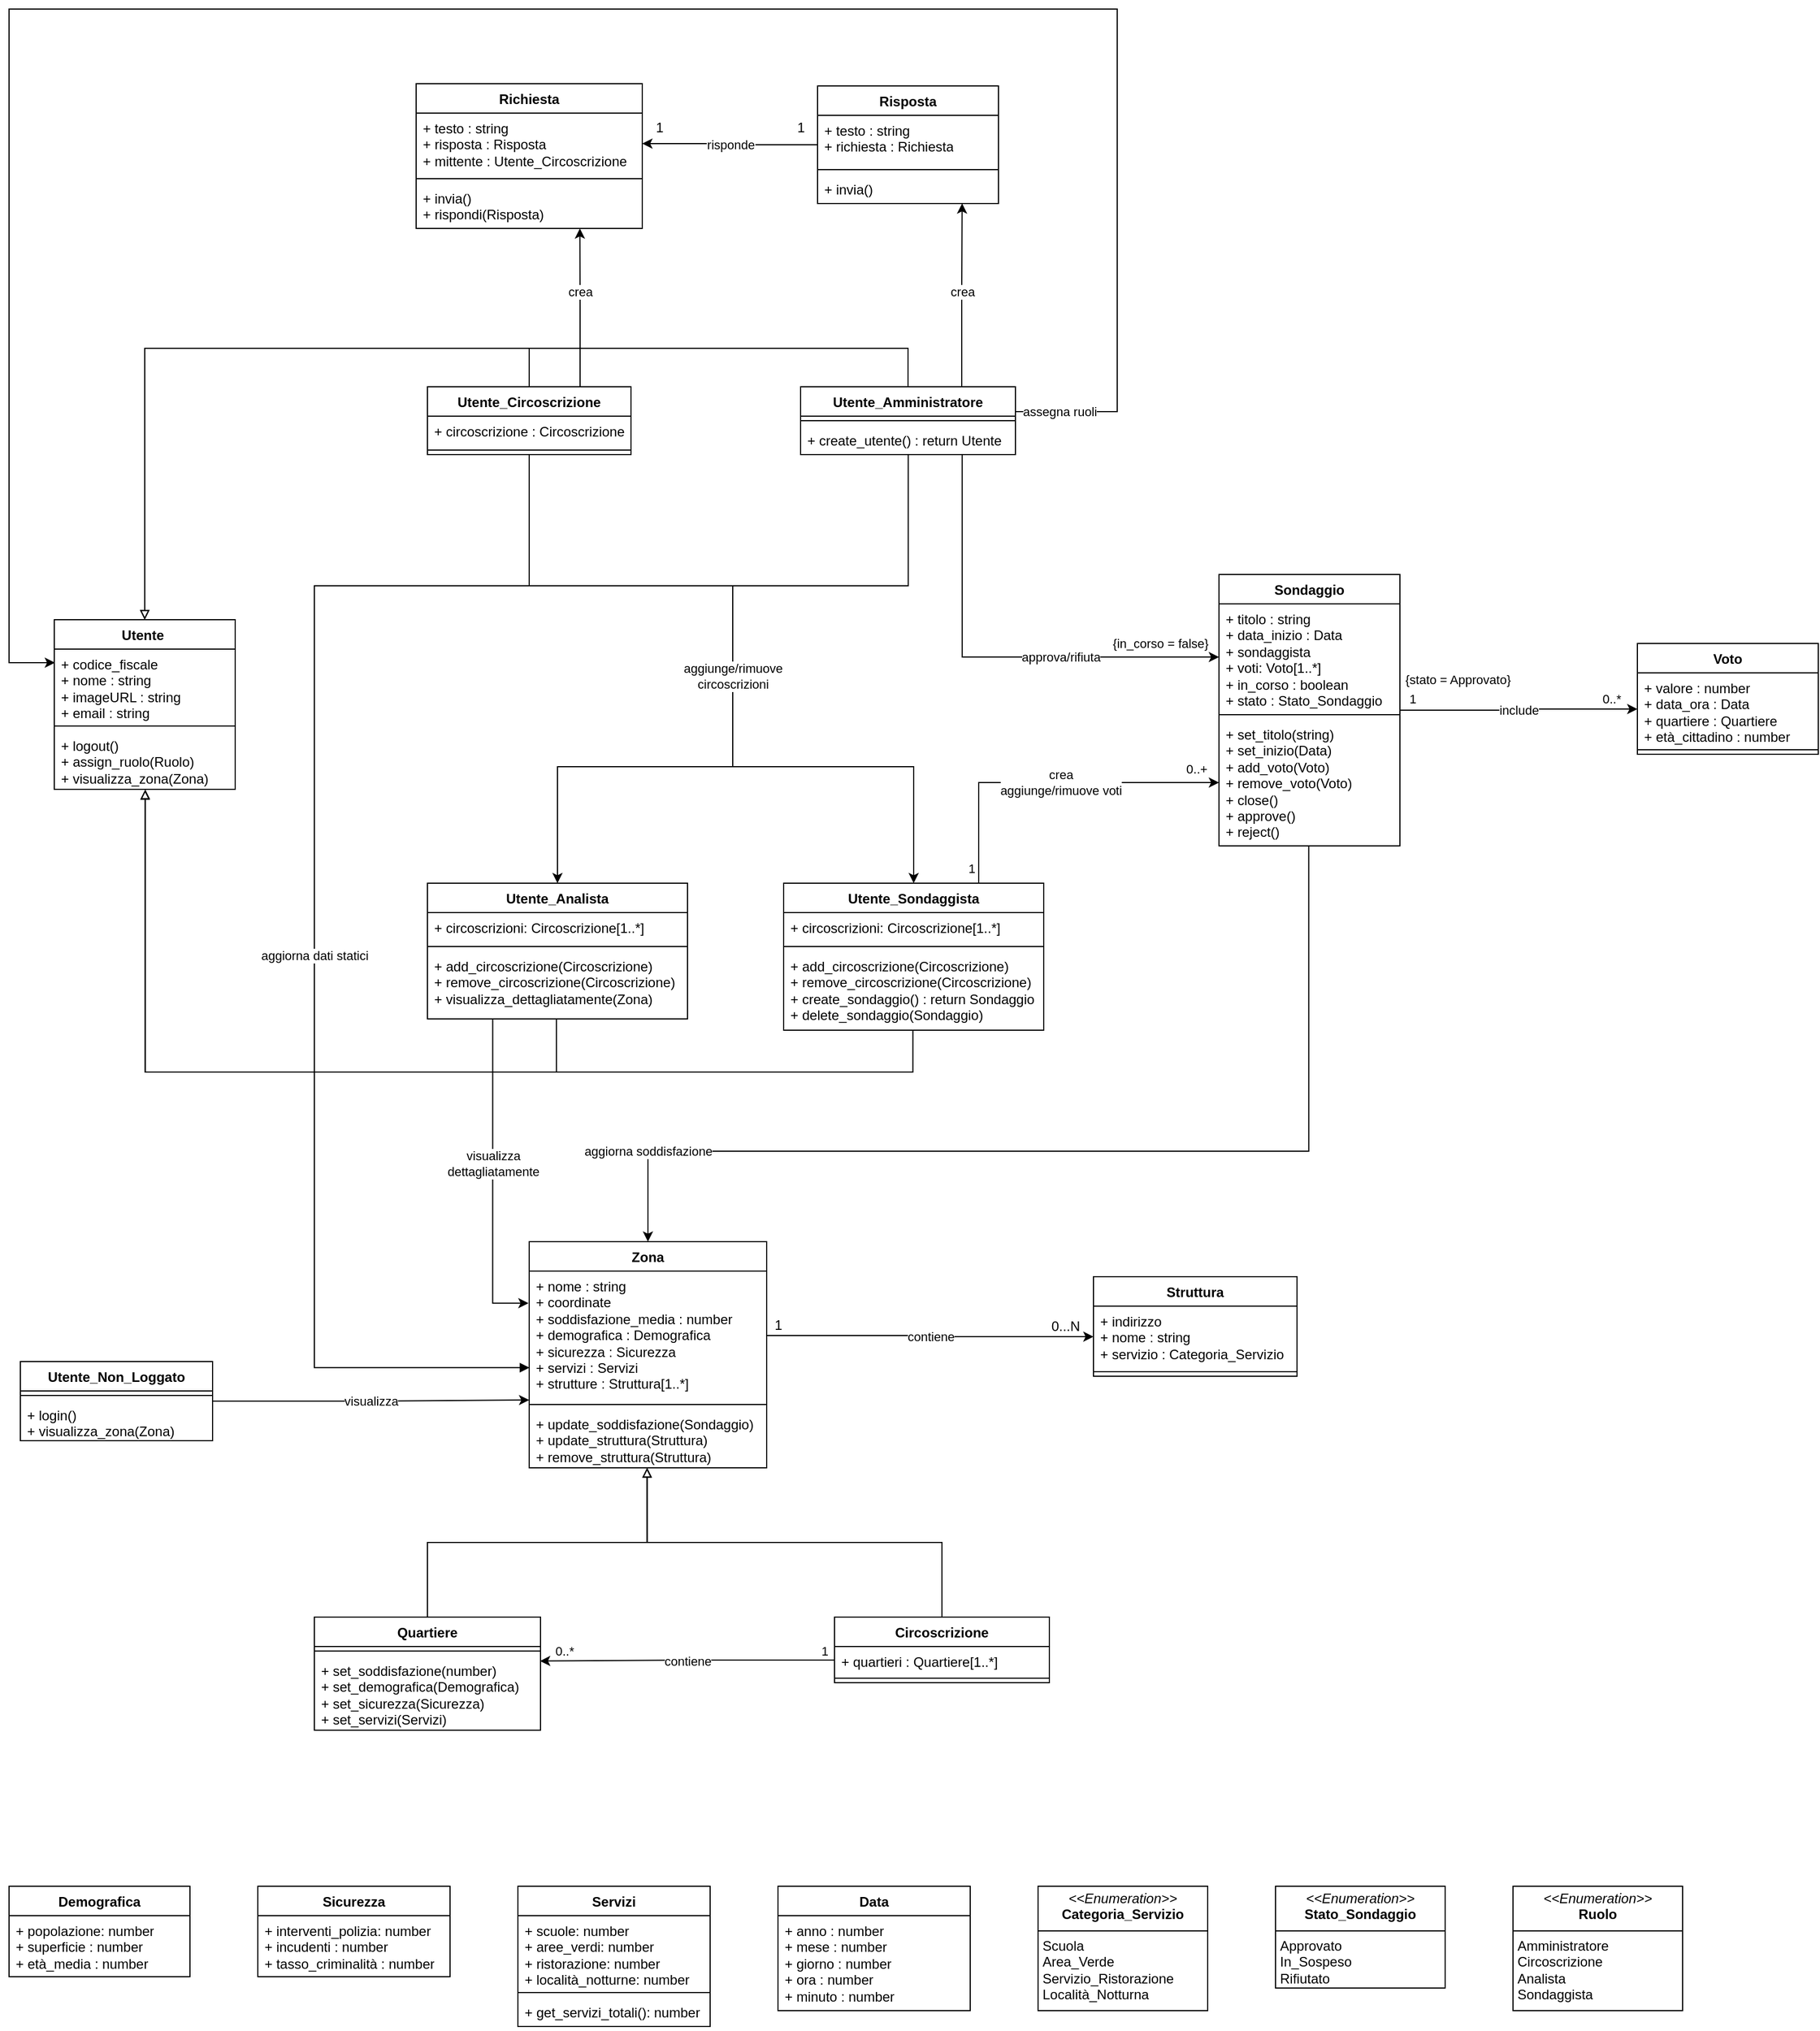 <mxfile version="26.0.11">
  <diagram name="Page-1" id="PLHEX14s0yR5wj9dEpjZ">
    <mxGraphModel dx="2852" dy="1562" grid="1" gridSize="10" guides="1" tooltips="1" connect="1" arrows="1" fold="1" page="1" pageScale="1" pageWidth="2339" pageHeight="3300" background="#ffffff" math="0" shadow="0">
      <root>
        <mxCell id="0" />
        <mxCell id="1" parent="0" />
        <mxCell id="chuGA78F28cxGPpsPuDr-1" style="edgeStyle=orthogonalEdgeStyle;rounded=0;orthogonalLoop=1;jettySize=auto;html=1;entryX=0.5;entryY=0;entryDx=0;entryDy=0;startArrow=block;startFill=0;endArrow=none;endFill=0;" parent="1" source="RidJvcQYEvCWUVDWe50Y-5" target="Lnp6TW67bfk-wFxMHtYv-6" edge="1">
          <mxGeometry relative="1" as="geometry">
            <Array as="points">
              <mxPoint x="490" y="700" />
              <mxPoint x="1165" y="700" />
            </Array>
          </mxGeometry>
        </mxCell>
        <mxCell id="chuGA78F28cxGPpsPuDr-2" style="edgeStyle=orthogonalEdgeStyle;rounded=0;orthogonalLoop=1;jettySize=auto;html=1;entryX=0.5;entryY=0;entryDx=0;entryDy=0;startArrow=block;startFill=0;endArrow=none;endFill=0;" parent="1" source="RidJvcQYEvCWUVDWe50Y-5" target="Lnp6TW67bfk-wFxMHtYv-10" edge="1">
          <mxGeometry relative="1" as="geometry">
            <Array as="points">
              <mxPoint x="490" y="700" />
              <mxPoint x="830" y="700" />
            </Array>
          </mxGeometry>
        </mxCell>
        <mxCell id="chuGA78F28cxGPpsPuDr-7" style="edgeStyle=orthogonalEdgeStyle;rounded=0;orthogonalLoop=1;jettySize=auto;html=1;endArrow=none;endFill=0;startArrow=block;startFill=0;exitX=0.502;exitY=1.011;exitDx=0;exitDy=0;exitPerimeter=0;entryX=0.497;entryY=0.997;entryDx=0;entryDy=0;entryPerimeter=0;" parent="1" source="RidJvcQYEvCWUVDWe50Y-8" target="RidJvcQYEvCWUVDWe50Y-42" edge="1">
          <mxGeometry relative="1" as="geometry">
            <mxPoint x="1170" y="1380" as="targetPoint" />
            <Array as="points">
              <mxPoint x="490" y="1340" />
              <mxPoint x="1169" y="1340" />
            </Array>
          </mxGeometry>
        </mxCell>
        <mxCell id="RidJvcQYEvCWUVDWe50Y-5" value="Utente&amp;nbsp;" style="swimlane;fontStyle=1;align=center;verticalAlign=top;childLayout=stackLayout;horizontal=1;startSize=26;horizontalStack=0;resizeParent=1;resizeParentMax=0;resizeLast=0;collapsible=1;marginBottom=0;whiteSpace=wrap;html=1;" parent="1" vertex="1">
          <mxGeometry x="410" y="940" width="160" height="150" as="geometry">
            <mxRectangle x="260" y="770" width="100" height="30" as="alternateBounds" />
          </mxGeometry>
        </mxCell>
        <mxCell id="RidJvcQYEvCWUVDWe50Y-6" value="&lt;div&gt;+ codice_fiscale&lt;/div&gt;&lt;div&gt;+ nome : string&lt;/div&gt;+ imageURL : string&lt;div&gt;+ email : string&lt;/div&gt;" style="text;strokeColor=none;fillColor=none;align=left;verticalAlign=top;spacingLeft=4;spacingRight=4;overflow=hidden;rotatable=0;points=[[0,0.5],[1,0.5]];portConstraint=eastwest;whiteSpace=wrap;html=1;" parent="RidJvcQYEvCWUVDWe50Y-5" vertex="1">
          <mxGeometry y="26" width="160" height="64" as="geometry" />
        </mxCell>
        <mxCell id="RidJvcQYEvCWUVDWe50Y-7" value="" style="line;strokeWidth=1;fillColor=none;align=left;verticalAlign=middle;spacingTop=-1;spacingLeft=3;spacingRight=3;rotatable=0;labelPosition=right;points=[];portConstraint=eastwest;strokeColor=inherit;" parent="RidJvcQYEvCWUVDWe50Y-5" vertex="1">
          <mxGeometry y="90" width="160" height="8" as="geometry" />
        </mxCell>
        <mxCell id="RidJvcQYEvCWUVDWe50Y-8" value="+ logout()&lt;div&gt;+ assign_ruolo(Ruolo)&lt;/div&gt;&lt;div&gt;+ visualizza_zona(Zona)&lt;/div&gt;" style="text;strokeColor=none;fillColor=none;align=left;verticalAlign=top;spacingLeft=4;spacingRight=4;overflow=hidden;rotatable=0;points=[[0,0.5],[1,0.5]];portConstraint=eastwest;whiteSpace=wrap;html=1;" parent="RidJvcQYEvCWUVDWe50Y-5" vertex="1">
          <mxGeometry y="98" width="160" height="52" as="geometry" />
        </mxCell>
        <mxCell id="RidJvcQYEvCWUVDWe50Y-68" value="include" style="edgeStyle=orthogonalEdgeStyle;rounded=0;orthogonalLoop=1;jettySize=auto;html=1;entryX=0;entryY=0.5;entryDx=0;entryDy=0;" parent="1" source="RidJvcQYEvCWUVDWe50Y-9" target="RidJvcQYEvCWUVDWe50Y-26" edge="1">
          <mxGeometry x="-0.0" relative="1" as="geometry">
            <mxPoint as="offset" />
          </mxGeometry>
        </mxCell>
        <mxCell id="chuGA78F28cxGPpsPuDr-65" value="0..*" style="edgeLabel;html=1;align=center;verticalAlign=middle;resizable=0;points=[];" parent="RidJvcQYEvCWUVDWe50Y-68" vertex="1" connectable="0">
          <mxGeometry x="0.845" y="1" relative="1" as="geometry">
            <mxPoint x="-7" y="-8" as="offset" />
          </mxGeometry>
        </mxCell>
        <mxCell id="chuGA78F28cxGPpsPuDr-66" value="1" style="edgeLabel;html=1;align=center;verticalAlign=middle;resizable=0;points=[];" parent="RidJvcQYEvCWUVDWe50Y-68" vertex="1" connectable="0">
          <mxGeometry x="-0.862" y="2" relative="1" as="geometry">
            <mxPoint x="-4" y="-8" as="offset" />
          </mxGeometry>
        </mxCell>
        <mxCell id="Lnp6TW67bfk-wFxMHtYv-61" value="aggiorna soddisfazione" style="edgeStyle=orthogonalEdgeStyle;rounded=0;orthogonalLoop=1;jettySize=auto;html=1;exitX=0.496;exitY=0.999;exitDx=0;exitDy=0;exitPerimeter=0;" parent="1" source="RidJvcQYEvCWUVDWe50Y-12" target="Lnp6TW67bfk-wFxMHtYv-14" edge="1">
          <mxGeometry x="0.829" relative="1" as="geometry">
            <Array as="points">
              <mxPoint x="1519" y="1410" />
              <mxPoint x="935" y="1410" />
            </Array>
            <mxPoint as="offset" />
          </mxGeometry>
        </mxCell>
        <mxCell id="chuGA78F28cxGPpsPuDr-18" value="{stato = Approvato}" style="edgeLabel;html=1;align=center;verticalAlign=middle;resizable=0;points=[];" parent="Lnp6TW67bfk-wFxMHtYv-61" vertex="1" connectable="0">
          <mxGeometry x="0.77" y="1" relative="1" as="geometry">
            <mxPoint x="688" y="-418" as="offset" />
          </mxGeometry>
        </mxCell>
        <mxCell id="RidJvcQYEvCWUVDWe50Y-9" value="Sondaggio" style="swimlane;fontStyle=1;align=center;verticalAlign=top;childLayout=stackLayout;horizontal=1;startSize=26;horizontalStack=0;resizeParent=1;resizeParentMax=0;resizeLast=0;collapsible=1;marginBottom=0;whiteSpace=wrap;html=1;" parent="1" vertex="1">
          <mxGeometry x="1440" y="900" width="160" height="240" as="geometry" />
        </mxCell>
        <mxCell id="RidJvcQYEvCWUVDWe50Y-10" value="+ titolo : string&lt;div&gt;+ data_inizio : Data&lt;/div&gt;&lt;div&gt;+ sondaggista&lt;/div&gt;&lt;div&gt;+ voti: Voto[1..*]&lt;/div&gt;&lt;div&gt;+ in_corso : boolean&lt;/div&gt;&lt;div&gt;+ stato : Stato_Sondaggio&lt;/div&gt;" style="text;strokeColor=none;fillColor=none;align=left;verticalAlign=top;spacingLeft=4;spacingRight=4;overflow=hidden;rotatable=0;points=[[0,0.5],[1,0.5]];portConstraint=eastwest;whiteSpace=wrap;html=1;" parent="RidJvcQYEvCWUVDWe50Y-9" vertex="1">
          <mxGeometry y="26" width="160" height="94" as="geometry" />
        </mxCell>
        <mxCell id="RidJvcQYEvCWUVDWe50Y-11" value="" style="line;strokeWidth=1;fillColor=none;align=left;verticalAlign=middle;spacingTop=-1;spacingLeft=3;spacingRight=3;rotatable=0;labelPosition=right;points=[];portConstraint=eastwest;strokeColor=inherit;" parent="RidJvcQYEvCWUVDWe50Y-9" vertex="1">
          <mxGeometry y="120" width="160" height="8" as="geometry" />
        </mxCell>
        <mxCell id="RidJvcQYEvCWUVDWe50Y-12" value="+ set_titolo(string)&lt;div&gt;+ set_inizio(Data)&lt;/div&gt;&lt;div&gt;+ add_voto(Voto)&lt;/div&gt;&lt;div&gt;+ remove_voto(Voto)&lt;/div&gt;&lt;div&gt;+ close()&lt;/div&gt;&lt;div&gt;+ approve()&lt;/div&gt;&lt;div&gt;+ reject()&lt;/div&gt;" style="text;strokeColor=none;fillColor=none;align=left;verticalAlign=top;spacingLeft=4;spacingRight=4;overflow=hidden;rotatable=0;points=[[0,0.5],[1,0.5]];portConstraint=eastwest;whiteSpace=wrap;html=1;" parent="RidJvcQYEvCWUVDWe50Y-9" vertex="1">
          <mxGeometry y="128" width="160" height="112" as="geometry" />
        </mxCell>
        <mxCell id="RidJvcQYEvCWUVDWe50Y-48" value="contiene" style="edgeStyle=orthogonalEdgeStyle;rounded=0;orthogonalLoop=1;jettySize=auto;html=1;entryX=0;entryY=0.5;entryDx=0;entryDy=0;exitX=1;exitY=0.5;exitDx=0;exitDy=0;" parent="1" source="Lnp6TW67bfk-wFxMHtYv-15" target="Lnp6TW67bfk-wFxMHtYv-19" edge="1">
          <mxGeometry relative="1" as="geometry" />
        </mxCell>
        <mxCell id="RidJvcQYEvCWUVDWe50Y-17" value="Quartiere" style="swimlane;fontStyle=1;align=center;verticalAlign=top;childLayout=stackLayout;horizontal=1;startSize=26;horizontalStack=0;resizeParent=1;resizeParentMax=0;resizeLast=0;collapsible=1;marginBottom=0;whiteSpace=wrap;html=1;" parent="1" vertex="1">
          <mxGeometry x="640" y="1822" width="200" height="100" as="geometry" />
        </mxCell>
        <mxCell id="RidJvcQYEvCWUVDWe50Y-19" value="" style="line;strokeWidth=1;fillColor=none;align=left;verticalAlign=middle;spacingTop=-1;spacingLeft=3;spacingRight=3;rotatable=0;labelPosition=right;points=[];portConstraint=eastwest;strokeColor=inherit;" parent="RidJvcQYEvCWUVDWe50Y-17" vertex="1">
          <mxGeometry y="26" width="200" height="8" as="geometry" />
        </mxCell>
        <mxCell id="RidJvcQYEvCWUVDWe50Y-20" value="&lt;div&gt;+ set_soddisfazione(number)&lt;/div&gt;&lt;div&gt;+ set_demografica(Demografica)&lt;/div&gt;&lt;div&gt;+ set_sicurezza(Sicurezza)&lt;/div&gt;&lt;div&gt;+ set_servizi(Servizi)&lt;/div&gt;" style="text;strokeColor=none;fillColor=none;align=left;verticalAlign=top;spacingLeft=4;spacingRight=4;overflow=hidden;rotatable=0;points=[[0,0.5],[1,0.5]];portConstraint=eastwest;whiteSpace=wrap;html=1;" parent="RidJvcQYEvCWUVDWe50Y-17" vertex="1">
          <mxGeometry y="34" width="200" height="66" as="geometry" />
        </mxCell>
        <mxCell id="RidJvcQYEvCWUVDWe50Y-21" value="Circoscrizione" style="swimlane;fontStyle=1;align=center;verticalAlign=top;childLayout=stackLayout;horizontal=1;startSize=26;horizontalStack=0;resizeParent=1;resizeParentMax=0;resizeLast=0;collapsible=1;marginBottom=0;whiteSpace=wrap;html=1;" parent="1" vertex="1">
          <mxGeometry x="1100" y="1822" width="190" height="58" as="geometry">
            <mxRectangle x="1730" y="660" width="120" height="30" as="alternateBounds" />
          </mxGeometry>
        </mxCell>
        <mxCell id="RidJvcQYEvCWUVDWe50Y-22" value="&lt;div&gt;+ quartieri : Quartiere[1..*]&lt;br&gt;&lt;div&gt;&lt;br&gt;&lt;/div&gt;&lt;/div&gt;" style="text;strokeColor=none;fillColor=none;align=left;verticalAlign=top;spacingLeft=4;spacingRight=4;overflow=hidden;rotatable=0;points=[[0,0.5],[1,0.5]];portConstraint=eastwest;whiteSpace=wrap;html=1;" parent="RidJvcQYEvCWUVDWe50Y-21" vertex="1">
          <mxGeometry y="26" width="190" height="24" as="geometry" />
        </mxCell>
        <mxCell id="RidJvcQYEvCWUVDWe50Y-23" value="" style="line;strokeWidth=1;fillColor=none;align=left;verticalAlign=middle;spacingTop=-1;spacingLeft=3;spacingRight=3;rotatable=0;labelPosition=right;points=[];portConstraint=eastwest;strokeColor=inherit;" parent="RidJvcQYEvCWUVDWe50Y-21" vertex="1">
          <mxGeometry y="50" width="190" height="8" as="geometry" />
        </mxCell>
        <mxCell id="RidJvcQYEvCWUVDWe50Y-25" value="Voto" style="swimlane;fontStyle=1;align=center;verticalAlign=top;childLayout=stackLayout;horizontal=1;startSize=26;horizontalStack=0;resizeParent=1;resizeParentMax=0;resizeLast=0;collapsible=1;marginBottom=0;whiteSpace=wrap;html=1;" parent="1" vertex="1">
          <mxGeometry x="1810" y="961" width="160" height="98" as="geometry" />
        </mxCell>
        <mxCell id="RidJvcQYEvCWUVDWe50Y-26" value="+ valore : number&lt;div&gt;+ data_ora : Data&lt;br&gt;&lt;div&gt;+ quartiere : Quartiere&lt;br&gt;&lt;div&gt;+ età_cittadino : number&lt;/div&gt;&lt;/div&gt;&lt;/div&gt;" style="text;strokeColor=none;fillColor=none;align=left;verticalAlign=top;spacingLeft=4;spacingRight=4;overflow=hidden;rotatable=0;points=[[0,0.5],[1,0.5]];portConstraint=eastwest;whiteSpace=wrap;html=1;" parent="RidJvcQYEvCWUVDWe50Y-25" vertex="1">
          <mxGeometry y="26" width="160" height="64" as="geometry" />
        </mxCell>
        <mxCell id="RidJvcQYEvCWUVDWe50Y-27" value="" style="line;strokeWidth=1;fillColor=none;align=left;verticalAlign=middle;spacingTop=-1;spacingLeft=3;spacingRight=3;rotatable=0;labelPosition=right;points=[];portConstraint=eastwest;strokeColor=inherit;" parent="RidJvcQYEvCWUVDWe50Y-25" vertex="1">
          <mxGeometry y="90" width="160" height="8" as="geometry" />
        </mxCell>
        <mxCell id="chuGA78F28cxGPpsPuDr-69" value="visualizza&lt;div&gt;dettagliatamente&lt;/div&gt;" style="edgeStyle=orthogonalEdgeStyle;rounded=0;orthogonalLoop=1;jettySize=auto;html=1;entryX=-0.003;entryY=0.249;entryDx=0;entryDy=0;exitX=0.251;exitY=1.003;exitDx=0;exitDy=0;exitPerimeter=0;entryPerimeter=0;" parent="1" source="RidJvcQYEvCWUVDWe50Y-38" target="Lnp6TW67bfk-wFxMHtYv-15" edge="1">
          <mxGeometry x="-0.097" relative="1" as="geometry">
            <mxPoint x="800" y="1300" as="sourcePoint" />
            <mxPoint as="offset" />
          </mxGeometry>
        </mxCell>
        <mxCell id="RidJvcQYEvCWUVDWe50Y-35" value="Utente_Analista" style="swimlane;fontStyle=1;align=center;verticalAlign=top;childLayout=stackLayout;horizontal=1;startSize=26;horizontalStack=0;resizeParent=1;resizeParentMax=0;resizeLast=0;collapsible=1;marginBottom=0;whiteSpace=wrap;html=1;" parent="1" vertex="1">
          <mxGeometry x="740" y="1173" width="230" height="120" as="geometry" />
        </mxCell>
        <mxCell id="RidJvcQYEvCWUVDWe50Y-36" value="+ circoscrizioni: Circoscrizione[1..*]" style="text;strokeColor=none;fillColor=none;align=left;verticalAlign=top;spacingLeft=4;spacingRight=4;overflow=hidden;rotatable=0;points=[[0,0.5],[1,0.5]];portConstraint=eastwest;whiteSpace=wrap;html=1;" parent="RidJvcQYEvCWUVDWe50Y-35" vertex="1">
          <mxGeometry y="26" width="230" height="26" as="geometry" />
        </mxCell>
        <mxCell id="RidJvcQYEvCWUVDWe50Y-37" value="" style="line;strokeWidth=1;fillColor=none;align=left;verticalAlign=middle;spacingTop=-1;spacingLeft=3;spacingRight=3;rotatable=0;labelPosition=right;points=[];portConstraint=eastwest;strokeColor=inherit;" parent="RidJvcQYEvCWUVDWe50Y-35" vertex="1">
          <mxGeometry y="52" width="230" height="8" as="geometry" />
        </mxCell>
        <mxCell id="RidJvcQYEvCWUVDWe50Y-38" value="+ add_circoscrizione(Circoscrizione)&lt;div&gt;+ remove_circoscrizione(Circoscrizione)&lt;/div&gt;&lt;div&gt;+ visualizza_dettagliatamente(Zona)&lt;/div&gt;" style="text;strokeColor=none;fillColor=none;align=left;verticalAlign=top;spacingLeft=4;spacingRight=4;overflow=hidden;rotatable=0;points=[[0,0.5],[1,0.5]];portConstraint=eastwest;whiteSpace=wrap;html=1;" parent="RidJvcQYEvCWUVDWe50Y-35" vertex="1">
          <mxGeometry y="60" width="230" height="60" as="geometry" />
        </mxCell>
        <mxCell id="chuGA78F28cxGPpsPuDr-19" value="crea&lt;div&gt;aggiunge/rimuove voti&lt;/div&gt;" style="edgeStyle=orthogonalEdgeStyle;rounded=0;orthogonalLoop=1;jettySize=auto;html=1;entryX=0;entryY=0.5;entryDx=0;entryDy=0;exitX=0.75;exitY=0;exitDx=0;exitDy=0;" parent="1" source="RidJvcQYEvCWUVDWe50Y-39" target="RidJvcQYEvCWUVDWe50Y-12" edge="1">
          <mxGeometry x="0.071" relative="1" as="geometry">
            <Array as="points">
              <mxPoint x="1227" y="1084" />
            </Array>
            <mxPoint as="offset" />
          </mxGeometry>
        </mxCell>
        <mxCell id="chuGA78F28cxGPpsPuDr-67" value="0..+" style="edgeLabel;html=1;align=center;verticalAlign=middle;resizable=0;points=[];" parent="chuGA78F28cxGPpsPuDr-19" vertex="1" connectable="0">
          <mxGeometry x="0.587" y="1" relative="1" as="geometry">
            <mxPoint x="42" y="-11" as="offset" />
          </mxGeometry>
        </mxCell>
        <mxCell id="chuGA78F28cxGPpsPuDr-68" value="1" style="edgeLabel;html=1;align=center;verticalAlign=middle;resizable=0;points=[];" parent="chuGA78F28cxGPpsPuDr-19" vertex="1" connectable="0">
          <mxGeometry x="-0.862" y="-2" relative="1" as="geometry">
            <mxPoint x="-9" y="8" as="offset" />
          </mxGeometry>
        </mxCell>
        <mxCell id="RidJvcQYEvCWUVDWe50Y-39" value="Utente_Sondaggista" style="swimlane;fontStyle=1;align=center;verticalAlign=top;childLayout=stackLayout;horizontal=1;startSize=26;horizontalStack=0;resizeParent=1;resizeParentMax=0;resizeLast=0;collapsible=1;marginBottom=0;whiteSpace=wrap;html=1;" parent="1" vertex="1">
          <mxGeometry x="1055" y="1173" width="230" height="130" as="geometry" />
        </mxCell>
        <mxCell id="RidJvcQYEvCWUVDWe50Y-40" value="+ circoscrizioni: Circoscrizione[1..*]" style="text;strokeColor=none;fillColor=none;align=left;verticalAlign=top;spacingLeft=4;spacingRight=4;overflow=hidden;rotatable=0;points=[[0,0.5],[1,0.5]];portConstraint=eastwest;whiteSpace=wrap;html=1;" parent="RidJvcQYEvCWUVDWe50Y-39" vertex="1">
          <mxGeometry y="26" width="230" height="26" as="geometry" />
        </mxCell>
        <mxCell id="RidJvcQYEvCWUVDWe50Y-41" value="" style="line;strokeWidth=1;fillColor=none;align=left;verticalAlign=middle;spacingTop=-1;spacingLeft=3;spacingRight=3;rotatable=0;labelPosition=right;points=[];portConstraint=eastwest;strokeColor=inherit;" parent="RidJvcQYEvCWUVDWe50Y-39" vertex="1">
          <mxGeometry y="52" width="230" height="8" as="geometry" />
        </mxCell>
        <mxCell id="RidJvcQYEvCWUVDWe50Y-42" value="&lt;div&gt;+ add_circoscrizione(Circoscrizione)&lt;br&gt;&lt;span style=&quot;background-color: initial;&quot;&gt;+ remove_circoscrizione(Circoscrizione)&lt;/span&gt;&lt;/div&gt;&lt;div&gt;+ create_sondaggio() : return Sondaggio&lt;/div&gt;&lt;div&gt;+ delete_sondaggio(Sondaggio)&lt;/div&gt;&lt;div&gt;&lt;br&gt;&lt;/div&gt;" style="text;strokeColor=none;fillColor=none;align=left;verticalAlign=top;spacingLeft=4;spacingRight=4;overflow=hidden;rotatable=0;points=[[0,0.5],[1,0.5]];portConstraint=eastwest;whiteSpace=wrap;html=1;" parent="RidJvcQYEvCWUVDWe50Y-39" vertex="1">
          <mxGeometry y="60" width="230" height="70" as="geometry" />
        </mxCell>
        <mxCell id="RidJvcQYEvCWUVDWe50Y-50" value="contiene" style="edgeStyle=orthogonalEdgeStyle;rounded=0;orthogonalLoop=1;jettySize=auto;html=1;exitX=0;exitY=0.5;exitDx=0;exitDy=0;entryX=0.998;entryY=0.073;entryDx=0;entryDy=0;entryPerimeter=0;" parent="1" source="RidJvcQYEvCWUVDWe50Y-22" target="RidJvcQYEvCWUVDWe50Y-20" edge="1">
          <mxGeometry relative="1" as="geometry">
            <mxPoint x="1030" y="1880" as="sourcePoint" />
            <mxPoint x="860" y="1840" as="targetPoint" />
          </mxGeometry>
        </mxCell>
        <mxCell id="Lnp6TW67bfk-wFxMHtYv-33" value="1" style="edgeLabel;html=1;align=center;verticalAlign=middle;resizable=0;points=[];" parent="RidJvcQYEvCWUVDWe50Y-50" vertex="1" connectable="0">
          <mxGeometry x="-0.905" y="-2" relative="1" as="geometry">
            <mxPoint x="3" y="-6" as="offset" />
          </mxGeometry>
        </mxCell>
        <mxCell id="Lnp6TW67bfk-wFxMHtYv-34" value="0..*" style="edgeLabel;html=1;align=center;verticalAlign=middle;resizable=0;points=[];" parent="RidJvcQYEvCWUVDWe50Y-50" vertex="1" connectable="0">
          <mxGeometry x="0.756" y="-1" relative="1" as="geometry">
            <mxPoint x="-11" y="-8" as="offset" />
          </mxGeometry>
        </mxCell>
        <mxCell id="RidJvcQYEvCWUVDWe50Y-59" value="Demografica" style="swimlane;fontStyle=1;align=center;verticalAlign=top;childLayout=stackLayout;horizontal=1;startSize=26;horizontalStack=0;resizeParent=1;resizeParentMax=0;resizeLast=0;collapsible=1;marginBottom=0;whiteSpace=wrap;html=1;" parent="1" vertex="1">
          <mxGeometry x="370" y="2060" width="160" height="80" as="geometry" />
        </mxCell>
        <mxCell id="RidJvcQYEvCWUVDWe50Y-60" value="+ popolazione: number&lt;div&gt;+ superficie : number&lt;/div&gt;&lt;div&gt;+ età_media : number&lt;/div&gt;" style="text;strokeColor=none;fillColor=none;align=left;verticalAlign=top;spacingLeft=4;spacingRight=4;overflow=hidden;rotatable=0;points=[[0,0.5],[1,0.5]];portConstraint=eastwest;whiteSpace=wrap;html=1;" parent="RidJvcQYEvCWUVDWe50Y-59" vertex="1">
          <mxGeometry y="26" width="160" height="54" as="geometry" />
        </mxCell>
        <mxCell id="RidJvcQYEvCWUVDWe50Y-61" value="Sicurezza" style="swimlane;fontStyle=1;align=center;verticalAlign=top;childLayout=stackLayout;horizontal=1;startSize=26;horizontalStack=0;resizeParent=1;resizeParentMax=0;resizeLast=0;collapsible=1;marginBottom=0;whiteSpace=wrap;html=1;" parent="1" vertex="1">
          <mxGeometry x="590" y="2060" width="170" height="80" as="geometry" />
        </mxCell>
        <mxCell id="RidJvcQYEvCWUVDWe50Y-62" value="+ interventi_polizia: number&lt;div&gt;+ incudenti : number&lt;/div&gt;&lt;div&gt;+ tasso_criminalità : number&lt;/div&gt;" style="text;strokeColor=none;fillColor=none;align=left;verticalAlign=top;spacingLeft=4;spacingRight=4;overflow=hidden;rotatable=0;points=[[0,0.5],[1,0.5]];portConstraint=eastwest;whiteSpace=wrap;html=1;" parent="RidJvcQYEvCWUVDWe50Y-61" vertex="1">
          <mxGeometry y="26" width="170" height="54" as="geometry" />
        </mxCell>
        <mxCell id="RidJvcQYEvCWUVDWe50Y-76" value="Data" style="swimlane;fontStyle=1;align=center;verticalAlign=top;childLayout=stackLayout;horizontal=1;startSize=26;horizontalStack=0;resizeParent=1;resizeParentMax=0;resizeLast=0;collapsible=1;marginBottom=0;whiteSpace=wrap;html=1;" parent="1" vertex="1">
          <mxGeometry x="1050" y="2060" width="170" height="110" as="geometry" />
        </mxCell>
        <mxCell id="RidJvcQYEvCWUVDWe50Y-77" value="+ anno : number&lt;div&gt;+ mese : number&lt;/div&gt;&lt;div&gt;+ giorno : number&lt;/div&gt;&lt;div&gt;+ ora : number&lt;/div&gt;&lt;div&gt;+ minuto : number&lt;/div&gt;" style="text;strokeColor=none;fillColor=none;align=left;verticalAlign=top;spacingLeft=4;spacingRight=4;overflow=hidden;rotatable=0;points=[[0,0.5],[1,0.5]];portConstraint=eastwest;whiteSpace=wrap;html=1;" parent="RidJvcQYEvCWUVDWe50Y-76" vertex="1">
          <mxGeometry y="26" width="170" height="84" as="geometry" />
        </mxCell>
        <mxCell id="Lnp6TW67bfk-wFxMHtYv-5" value="&lt;p style=&quot;margin:0px;margin-top:4px;text-align:center;&quot;&gt;&lt;i&gt;&amp;lt;&amp;lt;Enumeration&amp;gt;&amp;gt;&lt;/i&gt;&lt;br&gt;&lt;b&gt;Stato_Sondaggio&lt;/b&gt;&lt;/p&gt;&lt;hr size=&quot;1&quot; style=&quot;border-style:solid;&quot;&gt;&lt;p style=&quot;margin:0px;margin-left:4px;&quot;&gt;Approvato&lt;/p&gt;&lt;p style=&quot;margin:0px;margin-left:4px;&quot;&gt;In_Sospeso&lt;/p&gt;&lt;p style=&quot;margin:0px;margin-left:4px;&quot;&gt;Rifiutato&lt;/p&gt;&lt;p style=&quot;margin:0px;margin-left:4px;&quot;&gt;&lt;br&gt;&lt;/p&gt;" style="verticalAlign=top;align=left;overflow=fill;html=1;whiteSpace=wrap;" parent="1" vertex="1">
          <mxGeometry x="1490" y="2060" width="150" height="90" as="geometry" />
        </mxCell>
        <mxCell id="chuGA78F28cxGPpsPuDr-10" value="crea" style="edgeStyle=orthogonalEdgeStyle;rounded=0;orthogonalLoop=1;jettySize=auto;html=1;exitX=0.75;exitY=0;exitDx=0;exitDy=0;entryX=0.799;entryY=0.996;entryDx=0;entryDy=0;entryPerimeter=0;" parent="1" source="Lnp6TW67bfk-wFxMHtYv-6" target="Lnp6TW67bfk-wFxMHtYv-49" edge="1">
          <mxGeometry x="0.038" relative="1" as="geometry">
            <mxPoint x="1220" y="600" as="targetPoint" />
            <mxPoint as="offset" />
          </mxGeometry>
        </mxCell>
        <mxCell id="chuGA78F28cxGPpsPuDr-14" style="edgeStyle=orthogonalEdgeStyle;rounded=0;orthogonalLoop=1;jettySize=auto;html=1;entryX=0.5;entryY=1;entryDx=0;entryDy=0;endArrow=none;endFill=0;exitX=0.501;exitY=1.003;exitDx=0;exitDy=0;exitPerimeter=0;" parent="1" source="Lnp6TW67bfk-wFxMHtYv-9" target="Lnp6TW67bfk-wFxMHtYv-10" edge="1">
          <mxGeometry relative="1" as="geometry">
            <mxPoint x="870" y="950" as="targetPoint" />
            <Array as="points">
              <mxPoint x="1165" y="910" />
              <mxPoint x="830" y="910" />
            </Array>
          </mxGeometry>
        </mxCell>
        <mxCell id="chuGA78F28cxGPpsPuDr-61" value="approva/rifiuta" style="edgeStyle=orthogonalEdgeStyle;rounded=0;orthogonalLoop=1;jettySize=auto;html=1;exitX=0.752;exitY=1.014;exitDx=0;exitDy=0;exitPerimeter=0;entryX=0;entryY=0.5;entryDx=0;entryDy=0;" parent="1" source="Lnp6TW67bfk-wFxMHtYv-9" target="RidJvcQYEvCWUVDWe50Y-10" edge="1">
          <mxGeometry x="0.31" relative="1" as="geometry">
            <Array as="points">
              <mxPoint x="1213" y="973" />
            </Array>
            <mxPoint as="offset" />
          </mxGeometry>
        </mxCell>
        <mxCell id="chuGA78F28cxGPpsPuDr-62" value="{in_corso = false}" style="edgeLabel;html=1;align=center;verticalAlign=middle;resizable=0;points=[];" parent="chuGA78F28cxGPpsPuDr-61" vertex="1" connectable="0">
          <mxGeometry x="0.816" y="2" relative="1" as="geometry">
            <mxPoint x="-15" y="-10" as="offset" />
          </mxGeometry>
        </mxCell>
        <mxCell id="Lnp6TW67bfk-wFxMHtYv-6" value="Utente_Amministratore" style="swimlane;fontStyle=1;align=center;verticalAlign=top;childLayout=stackLayout;horizontal=1;startSize=26;horizontalStack=0;resizeParent=1;resizeParentMax=0;resizeLast=0;collapsible=1;marginBottom=0;whiteSpace=wrap;html=1;" parent="1" vertex="1">
          <mxGeometry x="1070" y="734" width="190" height="60" as="geometry">
            <mxRectangle x="670" y="1158" width="160" height="30" as="alternateBounds" />
          </mxGeometry>
        </mxCell>
        <mxCell id="Lnp6TW67bfk-wFxMHtYv-8" value="" style="line;strokeWidth=1;fillColor=none;align=left;verticalAlign=middle;spacingTop=-1;spacingLeft=3;spacingRight=3;rotatable=0;labelPosition=right;points=[];portConstraint=eastwest;strokeColor=inherit;" parent="Lnp6TW67bfk-wFxMHtYv-6" vertex="1">
          <mxGeometry y="26" width="190" height="8" as="geometry" />
        </mxCell>
        <mxCell id="Lnp6TW67bfk-wFxMHtYv-9" value="+ create_utente() : return Utente" style="text;strokeColor=none;fillColor=none;align=left;verticalAlign=top;spacingLeft=4;spacingRight=4;overflow=hidden;rotatable=0;points=[[0,0.5],[1,0.5]];portConstraint=eastwest;whiteSpace=wrap;html=1;" parent="Lnp6TW67bfk-wFxMHtYv-6" vertex="1">
          <mxGeometry y="34" width="190" height="26" as="geometry" />
        </mxCell>
        <mxCell id="chuGA78F28cxGPpsPuDr-9" value="crea" style="edgeStyle=orthogonalEdgeStyle;rounded=0;orthogonalLoop=1;jettySize=auto;html=1;exitX=0.75;exitY=0;exitDx=0;exitDy=0;entryX=0.724;entryY=1;entryDx=0;entryDy=0;entryPerimeter=0;" parent="1" source="Lnp6TW67bfk-wFxMHtYv-10" target="Lnp6TW67bfk-wFxMHtYv-45" edge="1">
          <mxGeometry x="0.201" relative="1" as="geometry">
            <mxPoint x="870" y="620" as="targetPoint" />
            <mxPoint as="offset" />
          </mxGeometry>
        </mxCell>
        <mxCell id="Lnp6TW67bfk-wFxMHtYv-10" value="Utente_Circoscrizione" style="swimlane;fontStyle=1;align=center;verticalAlign=top;childLayout=stackLayout;horizontal=1;startSize=26;horizontalStack=0;resizeParent=1;resizeParentMax=0;resizeLast=0;collapsible=1;marginBottom=0;whiteSpace=wrap;html=1;" parent="1" vertex="1">
          <mxGeometry x="740" y="734" width="180" height="60" as="geometry" />
        </mxCell>
        <mxCell id="Lnp6TW67bfk-wFxMHtYv-11" value="+ circoscrizione : Circoscrizione" style="text;strokeColor=none;fillColor=none;align=left;verticalAlign=top;spacingLeft=4;spacingRight=4;overflow=hidden;rotatable=0;points=[[0,0.5],[1,0.5]];portConstraint=eastwest;whiteSpace=wrap;html=1;" parent="Lnp6TW67bfk-wFxMHtYv-10" vertex="1">
          <mxGeometry y="26" width="180" height="26" as="geometry" />
        </mxCell>
        <mxCell id="Lnp6TW67bfk-wFxMHtYv-12" value="" style="line;strokeWidth=1;fillColor=none;align=left;verticalAlign=middle;spacingTop=-1;spacingLeft=3;spacingRight=3;rotatable=0;labelPosition=right;points=[];portConstraint=eastwest;strokeColor=inherit;" parent="Lnp6TW67bfk-wFxMHtYv-10" vertex="1">
          <mxGeometry y="52" width="180" height="8" as="geometry" />
        </mxCell>
        <mxCell id="Lnp6TW67bfk-wFxMHtYv-14" value="Zona" style="swimlane;fontStyle=1;align=center;verticalAlign=top;childLayout=stackLayout;horizontal=1;startSize=26;horizontalStack=0;resizeParent=1;resizeParentMax=0;resizeLast=0;collapsible=1;marginBottom=0;whiteSpace=wrap;html=1;" parent="1" vertex="1">
          <mxGeometry x="830" y="1490" width="210" height="200" as="geometry" />
        </mxCell>
        <mxCell id="Lnp6TW67bfk-wFxMHtYv-15" value="+ nome : string&lt;div&gt;+ coordinate&lt;br&gt;&lt;div&gt;+ soddisfazione_media : number&lt;/div&gt;&lt;div&gt;+ demografica : Demografica&lt;/div&gt;&lt;div&gt;+ sicurezza : Sicurezza&lt;/div&gt;&lt;div&gt;+ servizi : Servizi&lt;/div&gt;&lt;/div&gt;&lt;div&gt;+ strutture : Struttura&lt;span style=&quot;background-color: transparent; color: light-dark(rgb(0, 0, 0), rgb(255, 255, 255));&quot;&gt;[1..*]&lt;/span&gt;&lt;/div&gt;" style="text;strokeColor=none;fillColor=none;align=left;verticalAlign=top;spacingLeft=4;spacingRight=4;overflow=hidden;rotatable=0;points=[[0,0.5],[1,0.5]];portConstraint=eastwest;whiteSpace=wrap;html=1;" parent="Lnp6TW67bfk-wFxMHtYv-14" vertex="1">
          <mxGeometry y="26" width="210" height="114" as="geometry" />
        </mxCell>
        <mxCell id="Lnp6TW67bfk-wFxMHtYv-16" value="" style="line;strokeWidth=1;fillColor=none;align=left;verticalAlign=middle;spacingTop=-1;spacingLeft=3;spacingRight=3;rotatable=0;labelPosition=right;points=[];portConstraint=eastwest;strokeColor=inherit;" parent="Lnp6TW67bfk-wFxMHtYv-14" vertex="1">
          <mxGeometry y="140" width="210" height="8" as="geometry" />
        </mxCell>
        <mxCell id="Lnp6TW67bfk-wFxMHtYv-17" value="+ update_soddisfazione(Sondaggio)&lt;div&gt;+ update_struttura(Struttura)&lt;/div&gt;&lt;div&gt;+ remove_struttura(Struttura)&lt;/div&gt;" style="text;strokeColor=none;fillColor=none;align=left;verticalAlign=top;spacingLeft=4;spacingRight=4;overflow=hidden;rotatable=0;points=[[0,0.5],[1,0.5]];portConstraint=eastwest;whiteSpace=wrap;html=1;" parent="Lnp6TW67bfk-wFxMHtYv-14" vertex="1">
          <mxGeometry y="148" width="210" height="52" as="geometry" />
        </mxCell>
        <mxCell id="Lnp6TW67bfk-wFxMHtYv-18" value="Struttura" style="swimlane;fontStyle=1;align=center;verticalAlign=top;childLayout=stackLayout;horizontal=1;startSize=26;horizontalStack=0;resizeParent=1;resizeParentMax=0;resizeLast=0;collapsible=1;marginBottom=0;whiteSpace=wrap;html=1;" parent="1" vertex="1">
          <mxGeometry x="1329" y="1521" width="180" height="88" as="geometry" />
        </mxCell>
        <mxCell id="Lnp6TW67bfk-wFxMHtYv-19" value="+ indirizzo&lt;div&gt;+ nome : string&amp;nbsp;&lt;div&gt;+ servizio : Categoria_Servizio&lt;/div&gt;&lt;/div&gt;" style="text;strokeColor=none;fillColor=none;align=left;verticalAlign=top;spacingLeft=4;spacingRight=4;overflow=hidden;rotatable=0;points=[[0,0.5],[1,0.5]];portConstraint=eastwest;whiteSpace=wrap;html=1;" parent="Lnp6TW67bfk-wFxMHtYv-18" vertex="1">
          <mxGeometry y="26" width="180" height="54" as="geometry" />
        </mxCell>
        <mxCell id="Lnp6TW67bfk-wFxMHtYv-20" value="" style="line;strokeWidth=1;fillColor=none;align=left;verticalAlign=middle;spacingTop=-1;spacingLeft=3;spacingRight=3;rotatable=0;labelPosition=right;points=[];portConstraint=eastwest;strokeColor=inherit;" parent="Lnp6TW67bfk-wFxMHtYv-18" vertex="1">
          <mxGeometry y="80" width="180" height="8" as="geometry" />
        </mxCell>
        <mxCell id="Lnp6TW67bfk-wFxMHtYv-24" value="&lt;p style=&quot;margin:0px;margin-top:4px;text-align:center;&quot;&gt;&lt;i&gt;&amp;lt;&amp;lt;Enumeration&amp;gt;&amp;gt;&lt;/i&gt;&lt;br&gt;&lt;b&gt;Categoria_Servizio&lt;/b&gt;&lt;/p&gt;&lt;hr size=&quot;1&quot; style=&quot;border-style:solid;&quot;&gt;&lt;p style=&quot;margin:0px;margin-left:4px;&quot;&gt;Scuola&lt;/p&gt;&lt;p style=&quot;margin:0px;margin-left:4px;&quot;&gt;Area_Verde&lt;/p&gt;&lt;p style=&quot;margin:0px;margin-left:4px;&quot;&gt;Servizio_Ristorazione&lt;/p&gt;&lt;p style=&quot;margin:0px;margin-left:4px;&quot;&gt;Località_Notturna&lt;/p&gt;&lt;p style=&quot;margin:0px;margin-left:4px;&quot;&gt;&lt;br&gt;&lt;/p&gt;" style="verticalAlign=top;align=left;overflow=fill;html=1;whiteSpace=wrap;" parent="1" vertex="1">
          <mxGeometry x="1280" y="2060" width="150" height="110" as="geometry" />
        </mxCell>
        <mxCell id="Lnp6TW67bfk-wFxMHtYv-26" style="edgeStyle=orthogonalEdgeStyle;rounded=0;orthogonalLoop=1;jettySize=auto;html=1;exitX=0.5;exitY=0;exitDx=0;exitDy=0;entryX=0.497;entryY=0.999;entryDx=0;entryDy=0;entryPerimeter=0;endArrow=block;endFill=0;" parent="1" source="RidJvcQYEvCWUVDWe50Y-17" target="Lnp6TW67bfk-wFxMHtYv-17" edge="1">
          <mxGeometry relative="1" as="geometry">
            <mxPoint x="924" y="1650" as="targetPoint" />
          </mxGeometry>
        </mxCell>
        <mxCell id="Lnp6TW67bfk-wFxMHtYv-27" style="edgeStyle=orthogonalEdgeStyle;rounded=0;orthogonalLoop=1;jettySize=auto;html=1;exitX=0.5;exitY=0;exitDx=0;exitDy=0;entryX=0.496;entryY=1.002;entryDx=0;entryDy=0;entryPerimeter=0;endArrow=block;endFill=0;" parent="1" source="RidJvcQYEvCWUVDWe50Y-21" target="Lnp6TW67bfk-wFxMHtYv-17" edge="1">
          <mxGeometry relative="1" as="geometry">
            <mxPoint x="750" y="1832" as="sourcePoint" />
            <mxPoint x="934" y="1654" as="targetPoint" />
          </mxGeometry>
        </mxCell>
        <mxCell id="Lnp6TW67bfk-wFxMHtYv-35" value="0...N" style="text;html=1;align=center;verticalAlign=middle;resizable=0;points=[];autosize=1;strokeColor=none;fillColor=none;" parent="1" vertex="1">
          <mxGeometry x="1279" y="1550" width="50" height="30" as="geometry" />
        </mxCell>
        <mxCell id="Lnp6TW67bfk-wFxMHtYv-36" value="1" style="text;html=1;align=center;verticalAlign=middle;resizable=0;points=[];autosize=1;strokeColor=none;fillColor=none;" parent="1" vertex="1">
          <mxGeometry x="1035" y="1549" width="30" height="30" as="geometry" />
        </mxCell>
        <mxCell id="Lnp6TW67bfk-wFxMHtYv-42" value="Richiesta" style="swimlane;fontStyle=1;align=center;verticalAlign=top;childLayout=stackLayout;horizontal=1;startSize=26;horizontalStack=0;resizeParent=1;resizeParentMax=0;resizeLast=0;collapsible=1;marginBottom=0;whiteSpace=wrap;html=1;" parent="1" vertex="1">
          <mxGeometry x="730" y="466" width="200" height="128" as="geometry" />
        </mxCell>
        <mxCell id="Lnp6TW67bfk-wFxMHtYv-43" value="+ testo : string&lt;div&gt;+ risposta : Risposta&lt;/div&gt;&lt;div&gt;+ mittente : Utente_Circoscrizione&lt;/div&gt;" style="text;strokeColor=none;fillColor=none;align=left;verticalAlign=top;spacingLeft=4;spacingRight=4;overflow=hidden;rotatable=0;points=[[0,0.5],[1,0.5]];portConstraint=eastwest;whiteSpace=wrap;html=1;" parent="Lnp6TW67bfk-wFxMHtYv-42" vertex="1">
          <mxGeometry y="26" width="200" height="54" as="geometry" />
        </mxCell>
        <mxCell id="Lnp6TW67bfk-wFxMHtYv-44" value="" style="line;strokeWidth=1;fillColor=none;align=left;verticalAlign=middle;spacingTop=-1;spacingLeft=3;spacingRight=3;rotatable=0;labelPosition=right;points=[];portConstraint=eastwest;strokeColor=inherit;" parent="Lnp6TW67bfk-wFxMHtYv-42" vertex="1">
          <mxGeometry y="80" width="200" height="8" as="geometry" />
        </mxCell>
        <mxCell id="Lnp6TW67bfk-wFxMHtYv-45" value="&lt;div&gt;+ invia()&lt;/div&gt;+ rispondi(Risposta)" style="text;strokeColor=none;fillColor=none;align=left;verticalAlign=top;spacingLeft=4;spacingRight=4;overflow=hidden;rotatable=0;points=[[0,0.5],[1,0.5]];portConstraint=eastwest;whiteSpace=wrap;html=1;" parent="Lnp6TW67bfk-wFxMHtYv-42" vertex="1">
          <mxGeometry y="88" width="200" height="40" as="geometry" />
        </mxCell>
        <mxCell id="Lnp6TW67bfk-wFxMHtYv-50" value="risponde" style="edgeStyle=orthogonalEdgeStyle;rounded=0;orthogonalLoop=1;jettySize=auto;html=1;entryX=1;entryY=0.5;entryDx=0;entryDy=0;" parent="1" source="Lnp6TW67bfk-wFxMHtYv-46" target="Lnp6TW67bfk-wFxMHtYv-43" edge="1">
          <mxGeometry relative="1" as="geometry">
            <mxPoint x="1580.0" y="636" as="targetPoint" />
          </mxGeometry>
        </mxCell>
        <mxCell id="Lnp6TW67bfk-wFxMHtYv-46" value="Risposta" style="swimlane;fontStyle=1;align=center;verticalAlign=top;childLayout=stackLayout;horizontal=1;startSize=26;horizontalStack=0;resizeParent=1;resizeParentMax=0;resizeLast=0;collapsible=1;marginBottom=0;whiteSpace=wrap;html=1;" parent="1" vertex="1">
          <mxGeometry x="1085" y="468" width="160" height="104" as="geometry" />
        </mxCell>
        <mxCell id="Lnp6TW67bfk-wFxMHtYv-47" value="+ testo : string&lt;div&gt;+ richiesta : Richiesta&lt;/div&gt;" style="text;strokeColor=none;fillColor=none;align=left;verticalAlign=top;spacingLeft=4;spacingRight=4;overflow=hidden;rotatable=0;points=[[0,0.5],[1,0.5]];portConstraint=eastwest;whiteSpace=wrap;html=1;" parent="Lnp6TW67bfk-wFxMHtYv-46" vertex="1">
          <mxGeometry y="26" width="160" height="44" as="geometry" />
        </mxCell>
        <mxCell id="Lnp6TW67bfk-wFxMHtYv-48" value="" style="line;strokeWidth=1;fillColor=none;align=left;verticalAlign=middle;spacingTop=-1;spacingLeft=3;spacingRight=3;rotatable=0;labelPosition=right;points=[];portConstraint=eastwest;strokeColor=inherit;" parent="Lnp6TW67bfk-wFxMHtYv-46" vertex="1">
          <mxGeometry y="70" width="160" height="8" as="geometry" />
        </mxCell>
        <mxCell id="Lnp6TW67bfk-wFxMHtYv-49" value="+ invia()" style="text;strokeColor=none;fillColor=none;align=left;verticalAlign=top;spacingLeft=4;spacingRight=4;overflow=hidden;rotatable=0;points=[[0,0.5],[1,0.5]];portConstraint=eastwest;whiteSpace=wrap;html=1;" parent="Lnp6TW67bfk-wFxMHtYv-46" vertex="1">
          <mxGeometry y="78" width="160" height="26" as="geometry" />
        </mxCell>
        <mxCell id="Lnp6TW67bfk-wFxMHtYv-53" value="1" style="text;html=1;align=center;verticalAlign=middle;resizable=0;points=[];autosize=1;strokeColor=none;fillColor=none;" parent="1" vertex="1">
          <mxGeometry x="930" y="490" width="30" height="30" as="geometry" />
        </mxCell>
        <mxCell id="Lnp6TW67bfk-wFxMHtYv-54" value="1" style="text;html=1;align=center;verticalAlign=middle;resizable=0;points=[];autosize=1;strokeColor=none;fillColor=none;" parent="1" vertex="1">
          <mxGeometry x="1055" y="490" width="30" height="30" as="geometry" />
        </mxCell>
        <mxCell id="chuGA78F28cxGPpsPuDr-6" style="edgeStyle=orthogonalEdgeStyle;rounded=0;orthogonalLoop=1;jettySize=auto;html=1;entryX=0.496;entryY=0.999;entryDx=0;entryDy=0;entryPerimeter=0;exitX=0.503;exitY=1.002;exitDx=0;exitDy=0;exitPerimeter=0;endArrow=none;endFill=0;startArrow=block;startFill=0;" parent="1" source="RidJvcQYEvCWUVDWe50Y-8" target="RidJvcQYEvCWUVDWe50Y-38" edge="1">
          <mxGeometry relative="1" as="geometry">
            <Array as="points">
              <mxPoint x="490" y="1340" />
              <mxPoint x="854" y="1340" />
            </Array>
          </mxGeometry>
        </mxCell>
        <mxCell id="chuGA78F28cxGPpsPuDr-11" value="assegna ruoli" style="edgeStyle=orthogonalEdgeStyle;rounded=0;orthogonalLoop=1;jettySize=auto;html=1;entryX=0.004;entryY=0.203;entryDx=0;entryDy=0;exitX=1;exitY=0.25;exitDx=0;exitDy=0;entryPerimeter=0;" parent="1" source="Lnp6TW67bfk-wFxMHtYv-6" target="RidJvcQYEvCWUVDWe50Y-6" edge="1">
          <mxGeometry x="-0.955" relative="1" as="geometry">
            <mxPoint x="450" y="550" as="targetPoint" />
            <Array as="points">
              <mxPoint x="1260" y="756" />
              <mxPoint x="1350" y="756" />
              <mxPoint x="1350" y="400" />
              <mxPoint x="370" y="400" />
              <mxPoint x="370" y="978" />
              <mxPoint x="411" y="978" />
            </Array>
            <mxPoint as="offset" />
          </mxGeometry>
        </mxCell>
        <mxCell id="chuGA78F28cxGPpsPuDr-15" style="edgeStyle=orthogonalEdgeStyle;rounded=0;orthogonalLoop=1;jettySize=auto;html=1;entryX=0.5;entryY=0;entryDx=0;entryDy=0;endArrow=classic;endFill=1;exitX=0.5;exitY=0;exitDx=0;exitDy=0;startArrow=classic;startFill=1;" parent="1" source="RidJvcQYEvCWUVDWe50Y-39" target="RidJvcQYEvCWUVDWe50Y-35" edge="1">
          <mxGeometry relative="1" as="geometry">
            <mxPoint x="830" y="980" as="targetPoint" />
            <mxPoint x="1165" y="980" as="sourcePoint" />
            <Array as="points">
              <mxPoint x="1170" y="1070" />
              <mxPoint x="855" y="1070" />
            </Array>
          </mxGeometry>
        </mxCell>
        <mxCell id="chuGA78F28cxGPpsPuDr-16" value="aggiunge/rimuove&lt;div&gt;circoscrizioni&lt;/div&gt;" style="endArrow=none;html=1;rounded=0;" parent="1" edge="1">
          <mxGeometry width="50" height="50" relative="1" as="geometry">
            <mxPoint x="1010" y="1070" as="sourcePoint" />
            <mxPoint x="1010" y="910" as="targetPoint" />
          </mxGeometry>
        </mxCell>
        <mxCell id="chuGA78F28cxGPpsPuDr-70" value="aggiorna dati statici" style="edgeStyle=orthogonalEdgeStyle;rounded=0;orthogonalLoop=1;jettySize=auto;html=1;endArrow=block;endFill=1;entryX=0.001;entryY=0.749;entryDx=0;entryDy=0;entryPerimeter=0;" parent="1" target="Lnp6TW67bfk-wFxMHtYv-15" edge="1">
          <mxGeometry x="-0.035" relative="1" as="geometry">
            <mxPoint x="800" y="1810" as="targetPoint" />
            <mxPoint x="830" y="910" as="sourcePoint" />
            <Array as="points">
              <mxPoint x="640" y="910" />
              <mxPoint x="640" y="1601" />
            </Array>
            <mxPoint as="offset" />
          </mxGeometry>
        </mxCell>
        <mxCell id="RidJvcQYEvCWUVDWe50Y-63" value="Servizi" style="swimlane;fontStyle=1;align=center;verticalAlign=top;childLayout=stackLayout;horizontal=1;startSize=26;horizontalStack=0;resizeParent=1;resizeParentMax=0;resizeLast=0;collapsible=1;marginBottom=0;whiteSpace=wrap;html=1;" parent="1" vertex="1">
          <mxGeometry x="820" y="2060" width="170" height="124" as="geometry" />
        </mxCell>
        <mxCell id="RidJvcQYEvCWUVDWe50Y-64" value="+ scuole: number&lt;div&gt;+ aree_verdi: number&lt;/div&gt;&lt;div&gt;+ ristorazione: number&lt;/div&gt;&lt;div&gt;+ località_notturne: number&lt;/div&gt;" style="text;strokeColor=none;fillColor=none;align=left;verticalAlign=top;spacingLeft=4;spacingRight=4;overflow=hidden;rotatable=0;points=[[0,0.5],[1,0.5]];portConstraint=eastwest;whiteSpace=wrap;html=1;" parent="RidJvcQYEvCWUVDWe50Y-63" vertex="1">
          <mxGeometry y="26" width="170" height="64" as="geometry" />
        </mxCell>
        <mxCell id="RidJvcQYEvCWUVDWe50Y-65" value="" style="line;strokeWidth=1;fillColor=none;align=left;verticalAlign=middle;spacingTop=-1;spacingLeft=3;spacingRight=3;rotatable=0;labelPosition=right;points=[];portConstraint=eastwest;strokeColor=inherit;" parent="RidJvcQYEvCWUVDWe50Y-63" vertex="1">
          <mxGeometry y="90" width="170" height="8" as="geometry" />
        </mxCell>
        <mxCell id="RidJvcQYEvCWUVDWe50Y-66" value="+ get_servizi_totali(): number" style="text;strokeColor=none;fillColor=none;align=left;verticalAlign=top;spacingLeft=4;spacingRight=4;overflow=hidden;rotatable=0;points=[[0,0.5],[1,0.5]];portConstraint=eastwest;whiteSpace=wrap;html=1;" parent="RidJvcQYEvCWUVDWe50Y-63" vertex="1">
          <mxGeometry y="98" width="170" height="26" as="geometry" />
        </mxCell>
        <mxCell id="UtGVk5cguUIzAMfo55n3-3" value="&lt;p style=&quot;margin:0px;margin-top:4px;text-align:center;&quot;&gt;&lt;i&gt;&amp;lt;&amp;lt;Enumeration&amp;gt;&amp;gt;&lt;/i&gt;&lt;br&gt;&lt;b&gt;Ruolo&lt;/b&gt;&lt;/p&gt;&lt;hr size=&quot;1&quot; style=&quot;border-style:solid;&quot;&gt;&lt;p style=&quot;margin:0px;margin-left:4px;&quot;&gt;Amministratore&lt;/p&gt;&lt;p style=&quot;margin:0px;margin-left:4px;&quot;&gt;Circoscrizione&lt;/p&gt;&lt;p style=&quot;margin:0px;margin-left:4px;&quot;&gt;Analista&lt;/p&gt;&lt;p style=&quot;margin:0px;margin-left:4px;&quot;&gt;Sondaggista&lt;/p&gt;" style="verticalAlign=top;align=left;overflow=fill;html=1;whiteSpace=wrap;" parent="1" vertex="1">
          <mxGeometry x="1700" y="2060" width="150" height="110" as="geometry" />
        </mxCell>
        <mxCell id="gvzmNwKRPumKXhpbFe9I-4" value="visualizza" style="edgeStyle=orthogonalEdgeStyle;rounded=0;orthogonalLoop=1;jettySize=auto;html=1;" edge="1" parent="1" source="evVp4FeyuwZdsE8Ep24h-4">
          <mxGeometry relative="1" as="geometry">
            <mxPoint x="830" y="1630" as="targetPoint" />
          </mxGeometry>
        </mxCell>
        <mxCell id="evVp4FeyuwZdsE8Ep24h-4" value="Utente_Non_Loggato" style="swimlane;fontStyle=1;align=center;verticalAlign=top;childLayout=stackLayout;horizontal=1;startSize=26;horizontalStack=0;resizeParent=1;resizeParentMax=0;resizeLast=0;collapsible=1;marginBottom=0;whiteSpace=wrap;html=1;" parent="1" vertex="1">
          <mxGeometry x="380" y="1596" width="170" height="70" as="geometry">
            <mxRectangle x="670" y="1158" width="160" height="30" as="alternateBounds" />
          </mxGeometry>
        </mxCell>
        <mxCell id="evVp4FeyuwZdsE8Ep24h-5" value="" style="line;strokeWidth=1;fillColor=none;align=left;verticalAlign=middle;spacingTop=-1;spacingLeft=3;spacingRight=3;rotatable=0;labelPosition=right;points=[];portConstraint=eastwest;strokeColor=inherit;" parent="evVp4FeyuwZdsE8Ep24h-4" vertex="1">
          <mxGeometry y="26" width="170" height="8" as="geometry" />
        </mxCell>
        <mxCell id="evVp4FeyuwZdsE8Ep24h-6" value="+ login()&lt;div&gt;+ visualizza_zona(Zona)&lt;/div&gt;" style="text;strokeColor=none;fillColor=none;align=left;verticalAlign=top;spacingLeft=4;spacingRight=4;overflow=hidden;rotatable=0;points=[[0,0.5],[1,0.5]];portConstraint=eastwest;whiteSpace=wrap;html=1;" parent="evVp4FeyuwZdsE8Ep24h-4" vertex="1">
          <mxGeometry y="34" width="170" height="36" as="geometry" />
        </mxCell>
        <mxCell id="evVp4FeyuwZdsE8Ep24h-7" style="edgeStyle=orthogonalEdgeStyle;rounded=0;orthogonalLoop=1;jettySize=auto;html=1;exitX=1;exitY=0.5;exitDx=0;exitDy=0;" parent="evVp4FeyuwZdsE8Ep24h-4" source="evVp4FeyuwZdsE8Ep24h-6" target="evVp4FeyuwZdsE8Ep24h-6" edge="1">
          <mxGeometry relative="1" as="geometry" />
        </mxCell>
      </root>
    </mxGraphModel>
  </diagram>
</mxfile>
